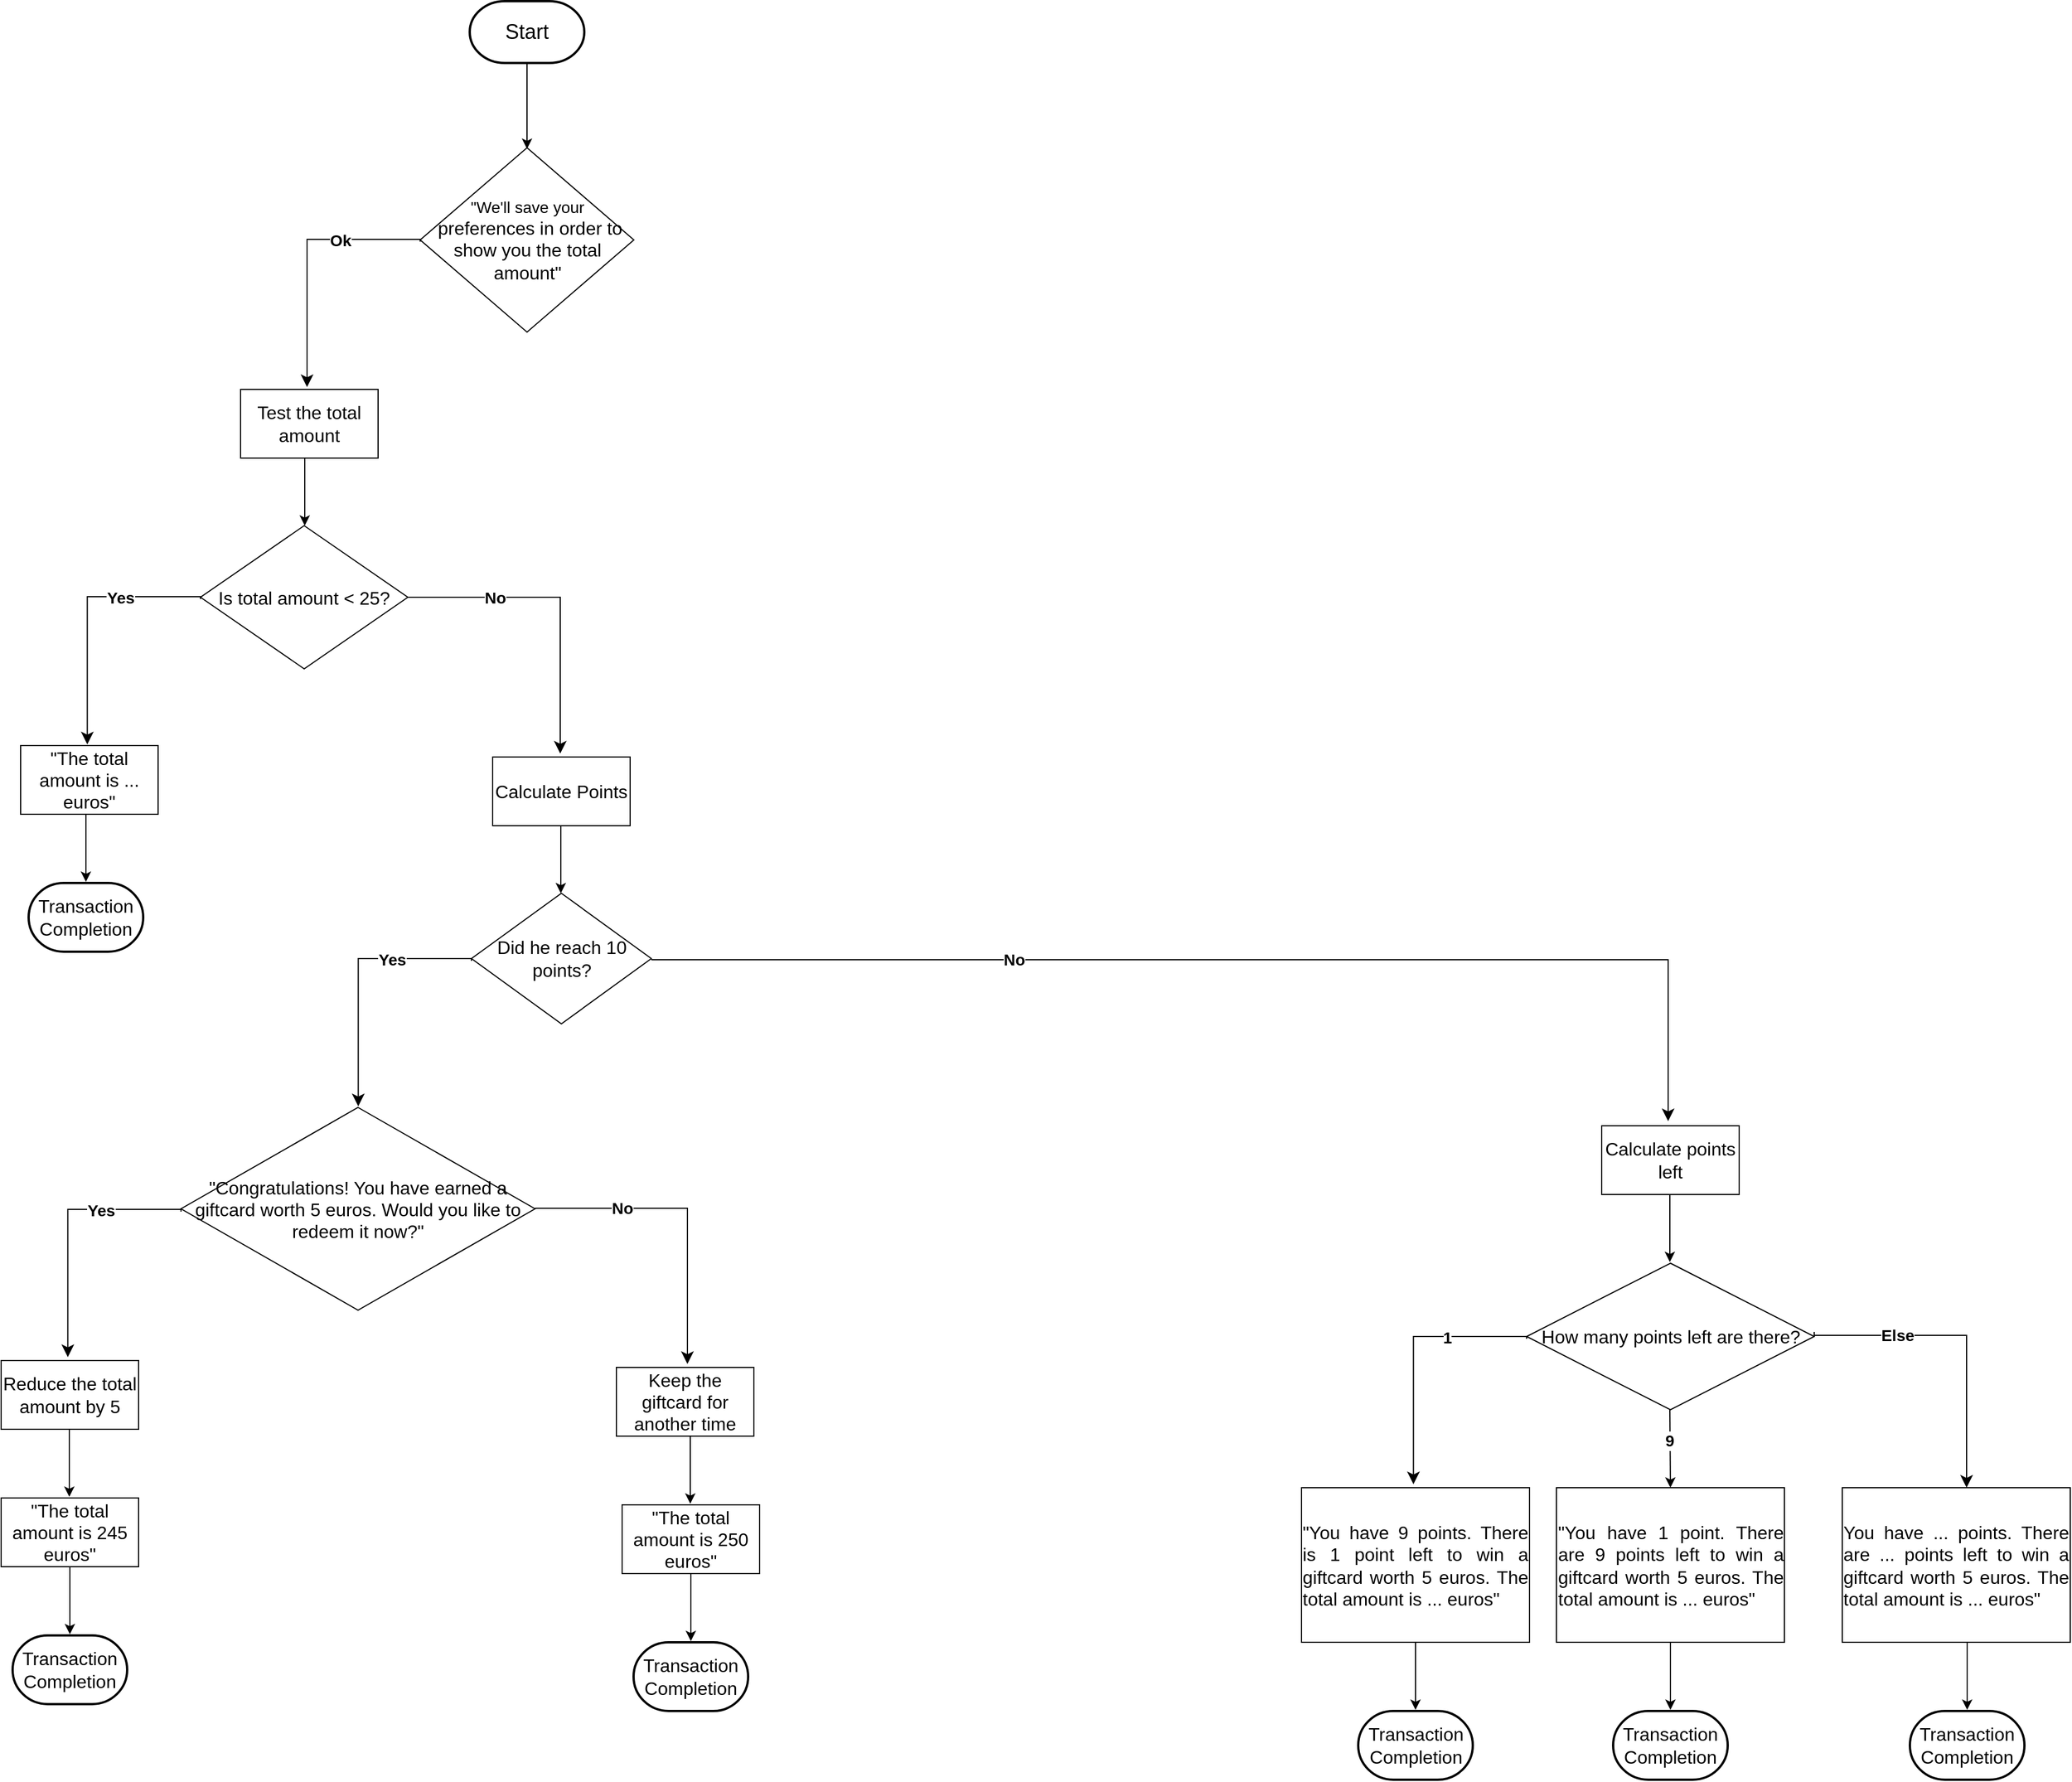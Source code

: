 <mxfile version="24.1.0" type="github">
  <diagram id="C5RBs43oDa-KdzZeNtuy" name="Page-1">
    <mxGraphModel dx="1690" dy="565" grid="0" gridSize="10" guides="1" tooltips="1" connect="1" arrows="1" fold="1" page="0" pageScale="1" pageWidth="827" pageHeight="1169" math="0" shadow="0">
      <root>
        <mxCell id="WIyWlLk6GJQsqaUBKTNV-0" />
        <mxCell id="WIyWlLk6GJQsqaUBKTNV-1" parent="WIyWlLk6GJQsqaUBKTNV-0" />
        <mxCell id="WIyWlLk6GJQsqaUBKTNV-2" value="" style="rounded=0;html=1;jettySize=auto;orthogonalLoop=1;fontSize=11;endArrow=block;endFill=0;endSize=8;strokeWidth=1;shadow=0;labelBackgroundColor=none;edgeStyle=orthogonalEdgeStyle;" parent="WIyWlLk6GJQsqaUBKTNV-1" edge="1">
          <mxGeometry relative="1" as="geometry">
            <mxPoint x="220" y="120" as="sourcePoint" />
          </mxGeometry>
        </mxCell>
        <mxCell id="WIyWlLk6GJQsqaUBKTNV-5" value="No" style="edgeStyle=orthogonalEdgeStyle;rounded=0;html=1;jettySize=auto;orthogonalLoop=1;fontSize=11;endArrow=block;endFill=0;endSize=8;strokeWidth=1;shadow=0;labelBackgroundColor=none;" parent="WIyWlLk6GJQsqaUBKTNV-1" edge="1">
          <mxGeometry y="10" relative="1" as="geometry">
            <mxPoint as="offset" />
            <mxPoint x="270" y="210" as="sourcePoint" />
          </mxGeometry>
        </mxCell>
        <mxCell id="fHp2qP4Lxyj9vEpVP1ns-0" value="&lt;font style=&quot;font-size: 18px;&quot;&gt;Start&lt;/font&gt;" style="strokeWidth=2;html=1;shape=mxgraph.flowchart.terminator;whiteSpace=wrap;" vertex="1" parent="WIyWlLk6GJQsqaUBKTNV-1">
          <mxGeometry x="364" y="78" width="100" height="54" as="geometry" />
        </mxCell>
        <mxCell id="fHp2qP4Lxyj9vEpVP1ns-1" value="" style="endArrow=classic;html=1;rounded=0;" edge="1" parent="WIyWlLk6GJQsqaUBKTNV-1">
          <mxGeometry width="50" height="50" relative="1" as="geometry">
            <mxPoint x="414" y="132" as="sourcePoint" />
            <mxPoint x="414" y="207" as="targetPoint" />
          </mxGeometry>
        </mxCell>
        <mxCell id="fHp2qP4Lxyj9vEpVP1ns-3" value="&lt;font style=&quot;font-size: 14px;&quot;&gt;&quot;We&#39;ll save your&lt;/font&gt;&lt;div&gt;&lt;font size=&quot;3&quot;&gt;&amp;nbsp;preferences in order to show you the total amount&quot;&lt;/font&gt;&lt;/div&gt;" style="rhombus;whiteSpace=wrap;html=1;" vertex="1" parent="WIyWlLk6GJQsqaUBKTNV-1">
          <mxGeometry x="320.75" y="206" width="186.5" height="161" as="geometry" />
        </mxCell>
        <mxCell id="fHp2qP4Lxyj9vEpVP1ns-4" value="" style="edgeStyle=segmentEdgeStyle;endArrow=classic;html=1;curved=0;rounded=0;endSize=8;startSize=8;" edge="1" parent="WIyWlLk6GJQsqaUBKTNV-1">
          <mxGeometry width="50" height="50" relative="1" as="geometry">
            <mxPoint x="320.75" y="288" as="sourcePoint" />
            <mxPoint x="222" y="415" as="targetPoint" />
            <Array as="points">
              <mxPoint x="321" y="286" />
              <mxPoint x="222" y="286" />
              <mxPoint x="222" y="355" />
            </Array>
          </mxGeometry>
        </mxCell>
        <mxCell id="fHp2qP4Lxyj9vEpVP1ns-8" value="&lt;font style=&quot;font-size: 14px;&quot;&gt;&lt;b&gt;Ok&lt;/b&gt;&lt;/font&gt;" style="edgeLabel;html=1;align=center;verticalAlign=middle;resizable=0;points=[];" vertex="1" connectable="0" parent="fHp2qP4Lxyj9vEpVP1ns-4">
          <mxGeometry x="-0.366" y="-3" relative="1" as="geometry">
            <mxPoint x="1" y="4" as="offset" />
          </mxGeometry>
        </mxCell>
        <mxCell id="fHp2qP4Lxyj9vEpVP1ns-9" value="&lt;font size=&quot;3&quot;&gt;Test the total amount&lt;/font&gt;" style="rounded=0;whiteSpace=wrap;html=1;" vertex="1" parent="WIyWlLk6GJQsqaUBKTNV-1">
          <mxGeometry x="164" y="417" width="120" height="60" as="geometry" />
        </mxCell>
        <mxCell id="fHp2qP4Lxyj9vEpVP1ns-14" value="" style="endArrow=classic;html=1;rounded=0;" edge="1" parent="WIyWlLk6GJQsqaUBKTNV-1">
          <mxGeometry width="50" height="50" relative="1" as="geometry">
            <mxPoint x="220" y="477" as="sourcePoint" />
            <mxPoint x="220" y="536" as="targetPoint" />
          </mxGeometry>
        </mxCell>
        <mxCell id="fHp2qP4Lxyj9vEpVP1ns-15" value="&lt;font size=&quot;3&quot;&gt;Is total amount &amp;lt; 25?&lt;/font&gt;" style="rhombus;whiteSpace=wrap;html=1;align=center;" vertex="1" parent="WIyWlLk6GJQsqaUBKTNV-1">
          <mxGeometry x="129" y="536" width="181" height="125" as="geometry" />
        </mxCell>
        <mxCell id="fHp2qP4Lxyj9vEpVP1ns-16" value="" style="edgeStyle=segmentEdgeStyle;endArrow=classic;html=1;curved=0;rounded=0;endSize=8;startSize=8;" edge="1" parent="WIyWlLk6GJQsqaUBKTNV-1">
          <mxGeometry width="50" height="50" relative="1" as="geometry">
            <mxPoint x="128.95" y="600" as="sourcePoint" />
            <mxPoint x="30.2" y="727" as="targetPoint" />
            <Array as="points">
              <mxPoint x="129.2" y="598" />
              <mxPoint x="30.2" y="598" />
              <mxPoint x="30.2" y="667" />
            </Array>
          </mxGeometry>
        </mxCell>
        <mxCell id="fHp2qP4Lxyj9vEpVP1ns-17" value="&lt;font style=&quot;font-size: 14px;&quot;&gt;&lt;b&gt;Yes&lt;/b&gt;&lt;/font&gt;" style="edgeLabel;html=1;align=center;verticalAlign=middle;resizable=0;points=[];" vertex="1" connectable="0" parent="fHp2qP4Lxyj9vEpVP1ns-16">
          <mxGeometry x="-0.366" y="-3" relative="1" as="geometry">
            <mxPoint x="1" y="4" as="offset" />
          </mxGeometry>
        </mxCell>
        <mxCell id="fHp2qP4Lxyj9vEpVP1ns-18" value="&lt;div style=&quot;&quot;&gt;&lt;span style=&quot;font-size: medium; background-color: initial;&quot;&gt;&quot;The total amount is ... euros&quot;&lt;/span&gt;&lt;/div&gt;" style="rounded=0;whiteSpace=wrap;html=1;align=center;" vertex="1" parent="WIyWlLk6GJQsqaUBKTNV-1">
          <mxGeometry x="-28" y="728" width="120" height="60" as="geometry" />
        </mxCell>
        <mxCell id="fHp2qP4Lxyj9vEpVP1ns-19" value="" style="edgeStyle=segmentEdgeStyle;endArrow=classic;html=1;curved=0;rounded=0;endSize=8;startSize=8;exitX=1;exitY=0.5;exitDx=0;exitDy=0;" edge="1" parent="WIyWlLk6GJQsqaUBKTNV-1" source="fHp2qP4Lxyj9vEpVP1ns-15">
          <mxGeometry width="50" height="50" relative="1" as="geometry">
            <mxPoint x="573.75" y="608" as="sourcePoint" />
            <mxPoint x="443" y="735" as="targetPoint" />
            <Array as="points">
              <mxPoint x="443" y="599" />
              <mxPoint x="443" y="735" />
            </Array>
          </mxGeometry>
        </mxCell>
        <mxCell id="fHp2qP4Lxyj9vEpVP1ns-20" value="&lt;font style=&quot;font-size: 14px;&quot;&gt;&lt;b&gt;No&lt;/b&gt;&lt;/font&gt;" style="edgeLabel;html=1;align=center;verticalAlign=middle;resizable=0;points=[];" vertex="1" connectable="0" parent="fHp2qP4Lxyj9vEpVP1ns-19">
          <mxGeometry x="-0.366" y="-3" relative="1" as="geometry">
            <mxPoint x="-10" y="-3" as="offset" />
          </mxGeometry>
        </mxCell>
        <mxCell id="fHp2qP4Lxyj9vEpVP1ns-21" value="&lt;font size=&quot;3&quot;&gt;Calculate Points&lt;/font&gt;" style="rounded=0;whiteSpace=wrap;html=1;" vertex="1" parent="WIyWlLk6GJQsqaUBKTNV-1">
          <mxGeometry x="384" y="738" width="120" height="60" as="geometry" />
        </mxCell>
        <mxCell id="fHp2qP4Lxyj9vEpVP1ns-22" value="" style="endArrow=classic;html=1;rounded=0;" edge="1" parent="WIyWlLk6GJQsqaUBKTNV-1">
          <mxGeometry width="50" height="50" relative="1" as="geometry">
            <mxPoint x="443.5" y="798" as="sourcePoint" />
            <mxPoint x="443.5" y="857" as="targetPoint" />
          </mxGeometry>
        </mxCell>
        <mxCell id="fHp2qP4Lxyj9vEpVP1ns-23" value="&lt;font size=&quot;3&quot;&gt;Did he reach 10 points?&lt;/font&gt;" style="rhombus;whiteSpace=wrap;html=1;" vertex="1" parent="WIyWlLk6GJQsqaUBKTNV-1">
          <mxGeometry x="365.5" y="857" width="157" height="114" as="geometry" />
        </mxCell>
        <mxCell id="fHp2qP4Lxyj9vEpVP1ns-24" value="" style="endArrow=classic;html=1;rounded=0;" edge="1" parent="WIyWlLk6GJQsqaUBKTNV-1">
          <mxGeometry width="50" height="50" relative="1" as="geometry">
            <mxPoint x="29" y="788" as="sourcePoint" />
            <mxPoint x="29" y="847" as="targetPoint" />
          </mxGeometry>
        </mxCell>
        <mxCell id="fHp2qP4Lxyj9vEpVP1ns-26" value="&lt;font size=&quot;3&quot;&gt;Transaction Completion&lt;/font&gt;" style="strokeWidth=2;html=1;shape=mxgraph.flowchart.terminator;whiteSpace=wrap;" vertex="1" parent="WIyWlLk6GJQsqaUBKTNV-1">
          <mxGeometry x="-21" y="848" width="100" height="60" as="geometry" />
        </mxCell>
        <mxCell id="fHp2qP4Lxyj9vEpVP1ns-27" value="" style="edgeStyle=segmentEdgeStyle;endArrow=classic;html=1;curved=0;rounded=0;endSize=8;startSize=8;" edge="1" parent="WIyWlLk6GJQsqaUBKTNV-1">
          <mxGeometry width="50" height="50" relative="1" as="geometry">
            <mxPoint x="365.45" y="916" as="sourcePoint" />
            <mxPoint x="266.7" y="1043" as="targetPoint" />
            <Array as="points">
              <mxPoint x="365.7" y="914" />
              <mxPoint x="266.7" y="914" />
              <mxPoint x="266.7" y="983" />
            </Array>
          </mxGeometry>
        </mxCell>
        <mxCell id="fHp2qP4Lxyj9vEpVP1ns-28" value="&lt;font style=&quot;font-size: 14px;&quot;&gt;&lt;b&gt;Yes&lt;/b&gt;&lt;/font&gt;" style="edgeLabel;html=1;align=center;verticalAlign=middle;resizable=0;points=[];" vertex="1" connectable="0" parent="fHp2qP4Lxyj9vEpVP1ns-27">
          <mxGeometry x="-0.366" y="-3" relative="1" as="geometry">
            <mxPoint x="1" y="4" as="offset" />
          </mxGeometry>
        </mxCell>
        <mxCell id="fHp2qP4Lxyj9vEpVP1ns-30" value="&lt;font size=&quot;3&quot;&gt;&quot;Congratulations! You have earned a giftcard worth 5 euros. Would you like to redeem it now?&quot;&lt;/font&gt;" style="rhombus;whiteSpace=wrap;html=1;align=center;" vertex="1" parent="WIyWlLk6GJQsqaUBKTNV-1">
          <mxGeometry x="112" y="1044" width="309" height="177" as="geometry" />
        </mxCell>
        <mxCell id="fHp2qP4Lxyj9vEpVP1ns-31" value="" style="edgeStyle=segmentEdgeStyle;endArrow=classic;html=1;curved=0;rounded=0;endSize=8;startSize=8;" edge="1" parent="WIyWlLk6GJQsqaUBKTNV-1">
          <mxGeometry width="50" height="50" relative="1" as="geometry">
            <mxPoint x="111.95" y="1135" as="sourcePoint" />
            <mxPoint x="13.2" y="1262" as="targetPoint" />
            <Array as="points">
              <mxPoint x="112.2" y="1133" />
              <mxPoint x="13.2" y="1133" />
              <mxPoint x="13.2" y="1202" />
            </Array>
          </mxGeometry>
        </mxCell>
        <mxCell id="fHp2qP4Lxyj9vEpVP1ns-32" value="&lt;font style=&quot;font-size: 14px;&quot;&gt;&lt;b&gt;Yes&lt;/b&gt;&lt;/font&gt;" style="edgeLabel;html=1;align=center;verticalAlign=middle;resizable=0;points=[];" vertex="1" connectable="0" parent="fHp2qP4Lxyj9vEpVP1ns-31">
          <mxGeometry x="-0.366" y="-3" relative="1" as="geometry">
            <mxPoint x="1" y="4" as="offset" />
          </mxGeometry>
        </mxCell>
        <mxCell id="fHp2qP4Lxyj9vEpVP1ns-33" value="&lt;font size=&quot;3&quot;&gt;Reduce the total amount by 5&lt;/font&gt;" style="rounded=0;whiteSpace=wrap;html=1;" vertex="1" parent="WIyWlLk6GJQsqaUBKTNV-1">
          <mxGeometry x="-45" y="1265" width="120" height="60" as="geometry" />
        </mxCell>
        <mxCell id="fHp2qP4Lxyj9vEpVP1ns-34" value="" style="endArrow=classic;html=1;rounded=0;" edge="1" parent="WIyWlLk6GJQsqaUBKTNV-1">
          <mxGeometry width="50" height="50" relative="1" as="geometry">
            <mxPoint x="14.5" y="1325" as="sourcePoint" />
            <mxPoint x="14.5" y="1384" as="targetPoint" />
          </mxGeometry>
        </mxCell>
        <mxCell id="fHp2qP4Lxyj9vEpVP1ns-35" value="&lt;div style=&quot;&quot;&gt;&lt;span style=&quot;font-size: medium; background-color: initial;&quot;&gt;&quot;The total amount is 245 euros&quot;&lt;/span&gt;&lt;/div&gt;" style="rounded=0;whiteSpace=wrap;html=1;align=center;" vertex="1" parent="WIyWlLk6GJQsqaUBKTNV-1">
          <mxGeometry x="-45" y="1385" width="120" height="60" as="geometry" />
        </mxCell>
        <mxCell id="fHp2qP4Lxyj9vEpVP1ns-36" value="" style="endArrow=classic;html=1;rounded=0;" edge="1" parent="WIyWlLk6GJQsqaUBKTNV-1">
          <mxGeometry width="50" height="50" relative="1" as="geometry">
            <mxPoint x="15" y="1445" as="sourcePoint" />
            <mxPoint x="15" y="1504" as="targetPoint" />
          </mxGeometry>
        </mxCell>
        <mxCell id="fHp2qP4Lxyj9vEpVP1ns-37" value="&lt;font size=&quot;3&quot;&gt;Transaction Completion&lt;/font&gt;" style="strokeWidth=2;html=1;shape=mxgraph.flowchart.terminator;whiteSpace=wrap;" vertex="1" parent="WIyWlLk6GJQsqaUBKTNV-1">
          <mxGeometry x="-35" y="1505" width="100" height="60" as="geometry" />
        </mxCell>
        <mxCell id="fHp2qP4Lxyj9vEpVP1ns-38" value="" style="edgeStyle=segmentEdgeStyle;endArrow=classic;html=1;curved=0;rounded=0;endSize=8;startSize=8;exitX=1;exitY=0.5;exitDx=0;exitDy=0;" edge="1" parent="WIyWlLk6GJQsqaUBKTNV-1">
          <mxGeometry width="50" height="50" relative="1" as="geometry">
            <mxPoint x="421" y="1132" as="sourcePoint" />
            <mxPoint x="554" y="1268" as="targetPoint" />
            <Array as="points">
              <mxPoint x="554" y="1132" />
              <mxPoint x="554" y="1268" />
            </Array>
          </mxGeometry>
        </mxCell>
        <mxCell id="fHp2qP4Lxyj9vEpVP1ns-39" value="&lt;font style=&quot;font-size: 14px;&quot;&gt;&lt;b&gt;No&lt;/b&gt;&lt;/font&gt;" style="edgeLabel;html=1;align=center;verticalAlign=middle;resizable=0;points=[];" vertex="1" connectable="0" parent="fHp2qP4Lxyj9vEpVP1ns-38">
          <mxGeometry x="-0.366" y="-3" relative="1" as="geometry">
            <mxPoint x="-10" y="-3" as="offset" />
          </mxGeometry>
        </mxCell>
        <mxCell id="fHp2qP4Lxyj9vEpVP1ns-40" value="&lt;font size=&quot;3&quot;&gt;Keep the giftcard for another time&lt;/font&gt;" style="rounded=0;whiteSpace=wrap;html=1;" vertex="1" parent="WIyWlLk6GJQsqaUBKTNV-1">
          <mxGeometry x="492" y="1271" width="120" height="60" as="geometry" />
        </mxCell>
        <mxCell id="fHp2qP4Lxyj9vEpVP1ns-45" value="&lt;font size=&quot;3&quot;&gt;Transaction Completion&lt;/font&gt;" style="strokeWidth=2;html=1;shape=mxgraph.flowchart.terminator;whiteSpace=wrap;" vertex="1" parent="WIyWlLk6GJQsqaUBKTNV-1">
          <mxGeometry x="507" y="1511" width="100" height="60" as="geometry" />
        </mxCell>
        <mxCell id="fHp2qP4Lxyj9vEpVP1ns-46" value="" style="endArrow=classic;html=1;rounded=0;" edge="1" parent="WIyWlLk6GJQsqaUBKTNV-1">
          <mxGeometry width="50" height="50" relative="1" as="geometry">
            <mxPoint x="557" y="1451" as="sourcePoint" />
            <mxPoint x="557" y="1510" as="targetPoint" />
          </mxGeometry>
        </mxCell>
        <mxCell id="fHp2qP4Lxyj9vEpVP1ns-47" value="&lt;div style=&quot;&quot;&gt;&lt;span style=&quot;font-size: medium; background-color: initial;&quot;&gt;&quot;The total amount is 250 euros&quot;&lt;/span&gt;&lt;/div&gt;" style="rounded=0;whiteSpace=wrap;html=1;align=center;" vertex="1" parent="WIyWlLk6GJQsqaUBKTNV-1">
          <mxGeometry x="497" y="1391" width="120" height="60" as="geometry" />
        </mxCell>
        <mxCell id="fHp2qP4Lxyj9vEpVP1ns-48" value="" style="endArrow=classic;html=1;rounded=0;" edge="1" parent="WIyWlLk6GJQsqaUBKTNV-1">
          <mxGeometry width="50" height="50" relative="1" as="geometry">
            <mxPoint x="556.5" y="1331" as="sourcePoint" />
            <mxPoint x="556.5" y="1390" as="targetPoint" />
          </mxGeometry>
        </mxCell>
        <mxCell id="fHp2qP4Lxyj9vEpVP1ns-49" value="" style="edgeStyle=segmentEdgeStyle;endArrow=classic;html=1;curved=0;rounded=0;endSize=8;startSize=8;exitX=1;exitY=0.5;exitDx=0;exitDy=0;" edge="1" parent="WIyWlLk6GJQsqaUBKTNV-1">
          <mxGeometry width="50" height="50" relative="1" as="geometry">
            <mxPoint x="522.5" y="915" as="sourcePoint" />
            <mxPoint x="1410" y="1056" as="targetPoint" />
            <Array as="points">
              <mxPoint x="1410" y="915" />
              <mxPoint x="1410" y="1051" />
            </Array>
          </mxGeometry>
        </mxCell>
        <mxCell id="fHp2qP4Lxyj9vEpVP1ns-50" value="&lt;font style=&quot;font-size: 14px;&quot;&gt;&lt;b&gt;No&lt;/b&gt;&lt;/font&gt;" style="edgeLabel;html=1;align=center;verticalAlign=middle;resizable=0;points=[];" vertex="1" connectable="0" parent="fHp2qP4Lxyj9vEpVP1ns-49">
          <mxGeometry x="-0.366" y="-3" relative="1" as="geometry">
            <mxPoint x="-10" y="-3" as="offset" />
          </mxGeometry>
        </mxCell>
        <mxCell id="fHp2qP4Lxyj9vEpVP1ns-51" value="&lt;font size=&quot;3&quot;&gt;Calculate points left&lt;/font&gt;" style="rounded=0;whiteSpace=wrap;html=1;" vertex="1" parent="WIyWlLk6GJQsqaUBKTNV-1">
          <mxGeometry x="1352" y="1060" width="120" height="60" as="geometry" />
        </mxCell>
        <mxCell id="fHp2qP4Lxyj9vEpVP1ns-52" value="" style="endArrow=classic;html=1;rounded=0;" edge="1" parent="WIyWlLk6GJQsqaUBKTNV-1">
          <mxGeometry width="50" height="50" relative="1" as="geometry">
            <mxPoint x="1411.5" y="1120" as="sourcePoint" />
            <mxPoint x="1411.5" y="1179" as="targetPoint" />
          </mxGeometry>
        </mxCell>
        <mxCell id="fHp2qP4Lxyj9vEpVP1ns-53" value="&lt;font size=&quot;3&quot;&gt;How many points left are there?&lt;/font&gt;" style="rhombus;whiteSpace=wrap;html=1;" vertex="1" parent="WIyWlLk6GJQsqaUBKTNV-1">
          <mxGeometry x="1286.5" y="1180" width="251" height="128" as="geometry" />
        </mxCell>
        <mxCell id="fHp2qP4Lxyj9vEpVP1ns-54" value="" style="edgeStyle=segmentEdgeStyle;endArrow=classic;html=1;curved=0;rounded=0;endSize=8;startSize=8;" edge="1" parent="WIyWlLk6GJQsqaUBKTNV-1">
          <mxGeometry width="50" height="50" relative="1" as="geometry">
            <mxPoint x="1286.45" y="1246" as="sourcePoint" />
            <mxPoint x="1187.7" y="1373" as="targetPoint" />
            <Array as="points">
              <mxPoint x="1286.7" y="1244" />
              <mxPoint x="1187.7" y="1244" />
              <mxPoint x="1187.7" y="1313" />
            </Array>
          </mxGeometry>
        </mxCell>
        <mxCell id="fHp2qP4Lxyj9vEpVP1ns-55" value="&lt;font style=&quot;font-size: 14px;&quot;&gt;&lt;b&gt;1&lt;/b&gt;&lt;/font&gt;" style="edgeLabel;html=1;align=center;verticalAlign=middle;resizable=0;points=[];" vertex="1" connectable="0" parent="fHp2qP4Lxyj9vEpVP1ns-54">
          <mxGeometry x="-0.366" y="-3" relative="1" as="geometry">
            <mxPoint x="1" y="4" as="offset" />
          </mxGeometry>
        </mxCell>
        <mxCell id="fHp2qP4Lxyj9vEpVP1ns-56" value="&lt;div style=&quot;text-align: justify;&quot;&gt;&lt;span style=&quot;font-size: medium; background-color: initial;&quot;&gt;&quot;You have 9 points. There is 1 point left to win a giftcard worth 5 euros. The total amount is ... euros&quot;&lt;/span&gt;&lt;/div&gt;" style="rounded=0;whiteSpace=wrap;html=1;" vertex="1" parent="WIyWlLk6GJQsqaUBKTNV-1">
          <mxGeometry x="1090" y="1376" width="199" height="135" as="geometry" />
        </mxCell>
        <mxCell id="fHp2qP4Lxyj9vEpVP1ns-57" value="" style="endArrow=classic;html=1;rounded=0;entryX=0.5;entryY=0;entryDx=0;entryDy=0;" edge="1" parent="WIyWlLk6GJQsqaUBKTNV-1" target="fHp2qP4Lxyj9vEpVP1ns-59">
          <mxGeometry width="50" height="50" relative="1" as="geometry">
            <mxPoint x="1411.5" y="1308" as="sourcePoint" />
            <mxPoint x="1411.5" y="1367" as="targetPoint" />
          </mxGeometry>
        </mxCell>
        <mxCell id="fHp2qP4Lxyj9vEpVP1ns-58" value="&lt;font style=&quot;font-size: 14px;&quot;&gt;&lt;b&gt;9&lt;/b&gt;&lt;/font&gt;" style="edgeLabel;html=1;align=center;verticalAlign=middle;resizable=0;points=[];" vertex="1" connectable="0" parent="fHp2qP4Lxyj9vEpVP1ns-57">
          <mxGeometry x="-0.308" y="-3" relative="1" as="geometry">
            <mxPoint x="2" y="3" as="offset" />
          </mxGeometry>
        </mxCell>
        <mxCell id="fHp2qP4Lxyj9vEpVP1ns-59" value="&lt;div style=&quot;text-align: justify;&quot;&gt;&lt;font size=&quot;3&quot;&gt;&quot;You have 1 point. There are 9 points left to win a giftcard worth 5 euros. The total amount is ... euros&quot;&lt;/font&gt;&lt;br&gt;&lt;/div&gt;" style="rounded=0;whiteSpace=wrap;html=1;" vertex="1" parent="WIyWlLk6GJQsqaUBKTNV-1">
          <mxGeometry x="1312.5" y="1376" width="199" height="135" as="geometry" />
        </mxCell>
        <mxCell id="fHp2qP4Lxyj9vEpVP1ns-60" value="" style="edgeStyle=segmentEdgeStyle;endArrow=classic;html=1;curved=0;rounded=0;endSize=8;startSize=8;exitX=1;exitY=0.5;exitDx=0;exitDy=0;" edge="1" parent="WIyWlLk6GJQsqaUBKTNV-1">
          <mxGeometry width="50" height="50" relative="1" as="geometry">
            <mxPoint x="1537.5" y="1240" as="sourcePoint" />
            <mxPoint x="1670.5" y="1376" as="targetPoint" />
            <Array as="points">
              <mxPoint x="1538" y="1243" />
              <mxPoint x="1671" y="1243" />
            </Array>
          </mxGeometry>
        </mxCell>
        <mxCell id="fHp2qP4Lxyj9vEpVP1ns-61" value="&lt;font style=&quot;font-size: 14px;&quot;&gt;&lt;b&gt;Else&lt;/b&gt;&lt;/font&gt;" style="edgeLabel;html=1;align=center;verticalAlign=middle;resizable=0;points=[];" vertex="1" connectable="0" parent="fHp2qP4Lxyj9vEpVP1ns-60">
          <mxGeometry x="-0.366" y="-3" relative="1" as="geometry">
            <mxPoint x="-10" y="-3" as="offset" />
          </mxGeometry>
        </mxCell>
        <mxCell id="fHp2qP4Lxyj9vEpVP1ns-63" value="&lt;div style=&quot;text-align: justify;&quot;&gt;&lt;font size=&quot;3&quot;&gt;You have ... points. There are ... points left to win a giftcard worth 5 euros. The total amount is ... euros&quot;&lt;/font&gt;&lt;br&gt;&lt;/div&gt;" style="rounded=0;whiteSpace=wrap;html=1;" vertex="1" parent="WIyWlLk6GJQsqaUBKTNV-1">
          <mxGeometry x="1562" y="1376" width="199" height="135" as="geometry" />
        </mxCell>
        <mxCell id="fHp2qP4Lxyj9vEpVP1ns-64" value="" style="endArrow=classic;html=1;rounded=0;" edge="1" parent="WIyWlLk6GJQsqaUBKTNV-1">
          <mxGeometry width="50" height="50" relative="1" as="geometry">
            <mxPoint x="1671" y="1511" as="sourcePoint" />
            <mxPoint x="1671" y="1570" as="targetPoint" />
          </mxGeometry>
        </mxCell>
        <mxCell id="fHp2qP4Lxyj9vEpVP1ns-65" value="&lt;font size=&quot;3&quot;&gt;Transaction Completion&lt;/font&gt;" style="strokeWidth=2;html=1;shape=mxgraph.flowchart.terminator;whiteSpace=wrap;" vertex="1" parent="WIyWlLk6GJQsqaUBKTNV-1">
          <mxGeometry x="1621" y="1571" width="100" height="60" as="geometry" />
        </mxCell>
        <mxCell id="fHp2qP4Lxyj9vEpVP1ns-66" value="" style="endArrow=classic;html=1;rounded=0;" edge="1" parent="WIyWlLk6GJQsqaUBKTNV-1">
          <mxGeometry width="50" height="50" relative="1" as="geometry">
            <mxPoint x="1412" y="1511" as="sourcePoint" />
            <mxPoint x="1412" y="1570" as="targetPoint" />
          </mxGeometry>
        </mxCell>
        <mxCell id="fHp2qP4Lxyj9vEpVP1ns-67" value="&lt;font size=&quot;3&quot;&gt;Transaction Completion&lt;/font&gt;" style="strokeWidth=2;html=1;shape=mxgraph.flowchart.terminator;whiteSpace=wrap;" vertex="1" parent="WIyWlLk6GJQsqaUBKTNV-1">
          <mxGeometry x="1362" y="1571" width="100" height="60" as="geometry" />
        </mxCell>
        <mxCell id="fHp2qP4Lxyj9vEpVP1ns-68" value="" style="endArrow=classic;html=1;rounded=0;" edge="1" parent="WIyWlLk6GJQsqaUBKTNV-1">
          <mxGeometry width="50" height="50" relative="1" as="geometry">
            <mxPoint x="1189.5" y="1511" as="sourcePoint" />
            <mxPoint x="1189.5" y="1570" as="targetPoint" />
          </mxGeometry>
        </mxCell>
        <mxCell id="fHp2qP4Lxyj9vEpVP1ns-69" value="&lt;font size=&quot;3&quot;&gt;Transaction Completion&lt;/font&gt;" style="strokeWidth=2;html=1;shape=mxgraph.flowchart.terminator;whiteSpace=wrap;" vertex="1" parent="WIyWlLk6GJQsqaUBKTNV-1">
          <mxGeometry x="1139.5" y="1571" width="100" height="60" as="geometry" />
        </mxCell>
      </root>
    </mxGraphModel>
  </diagram>
</mxfile>
